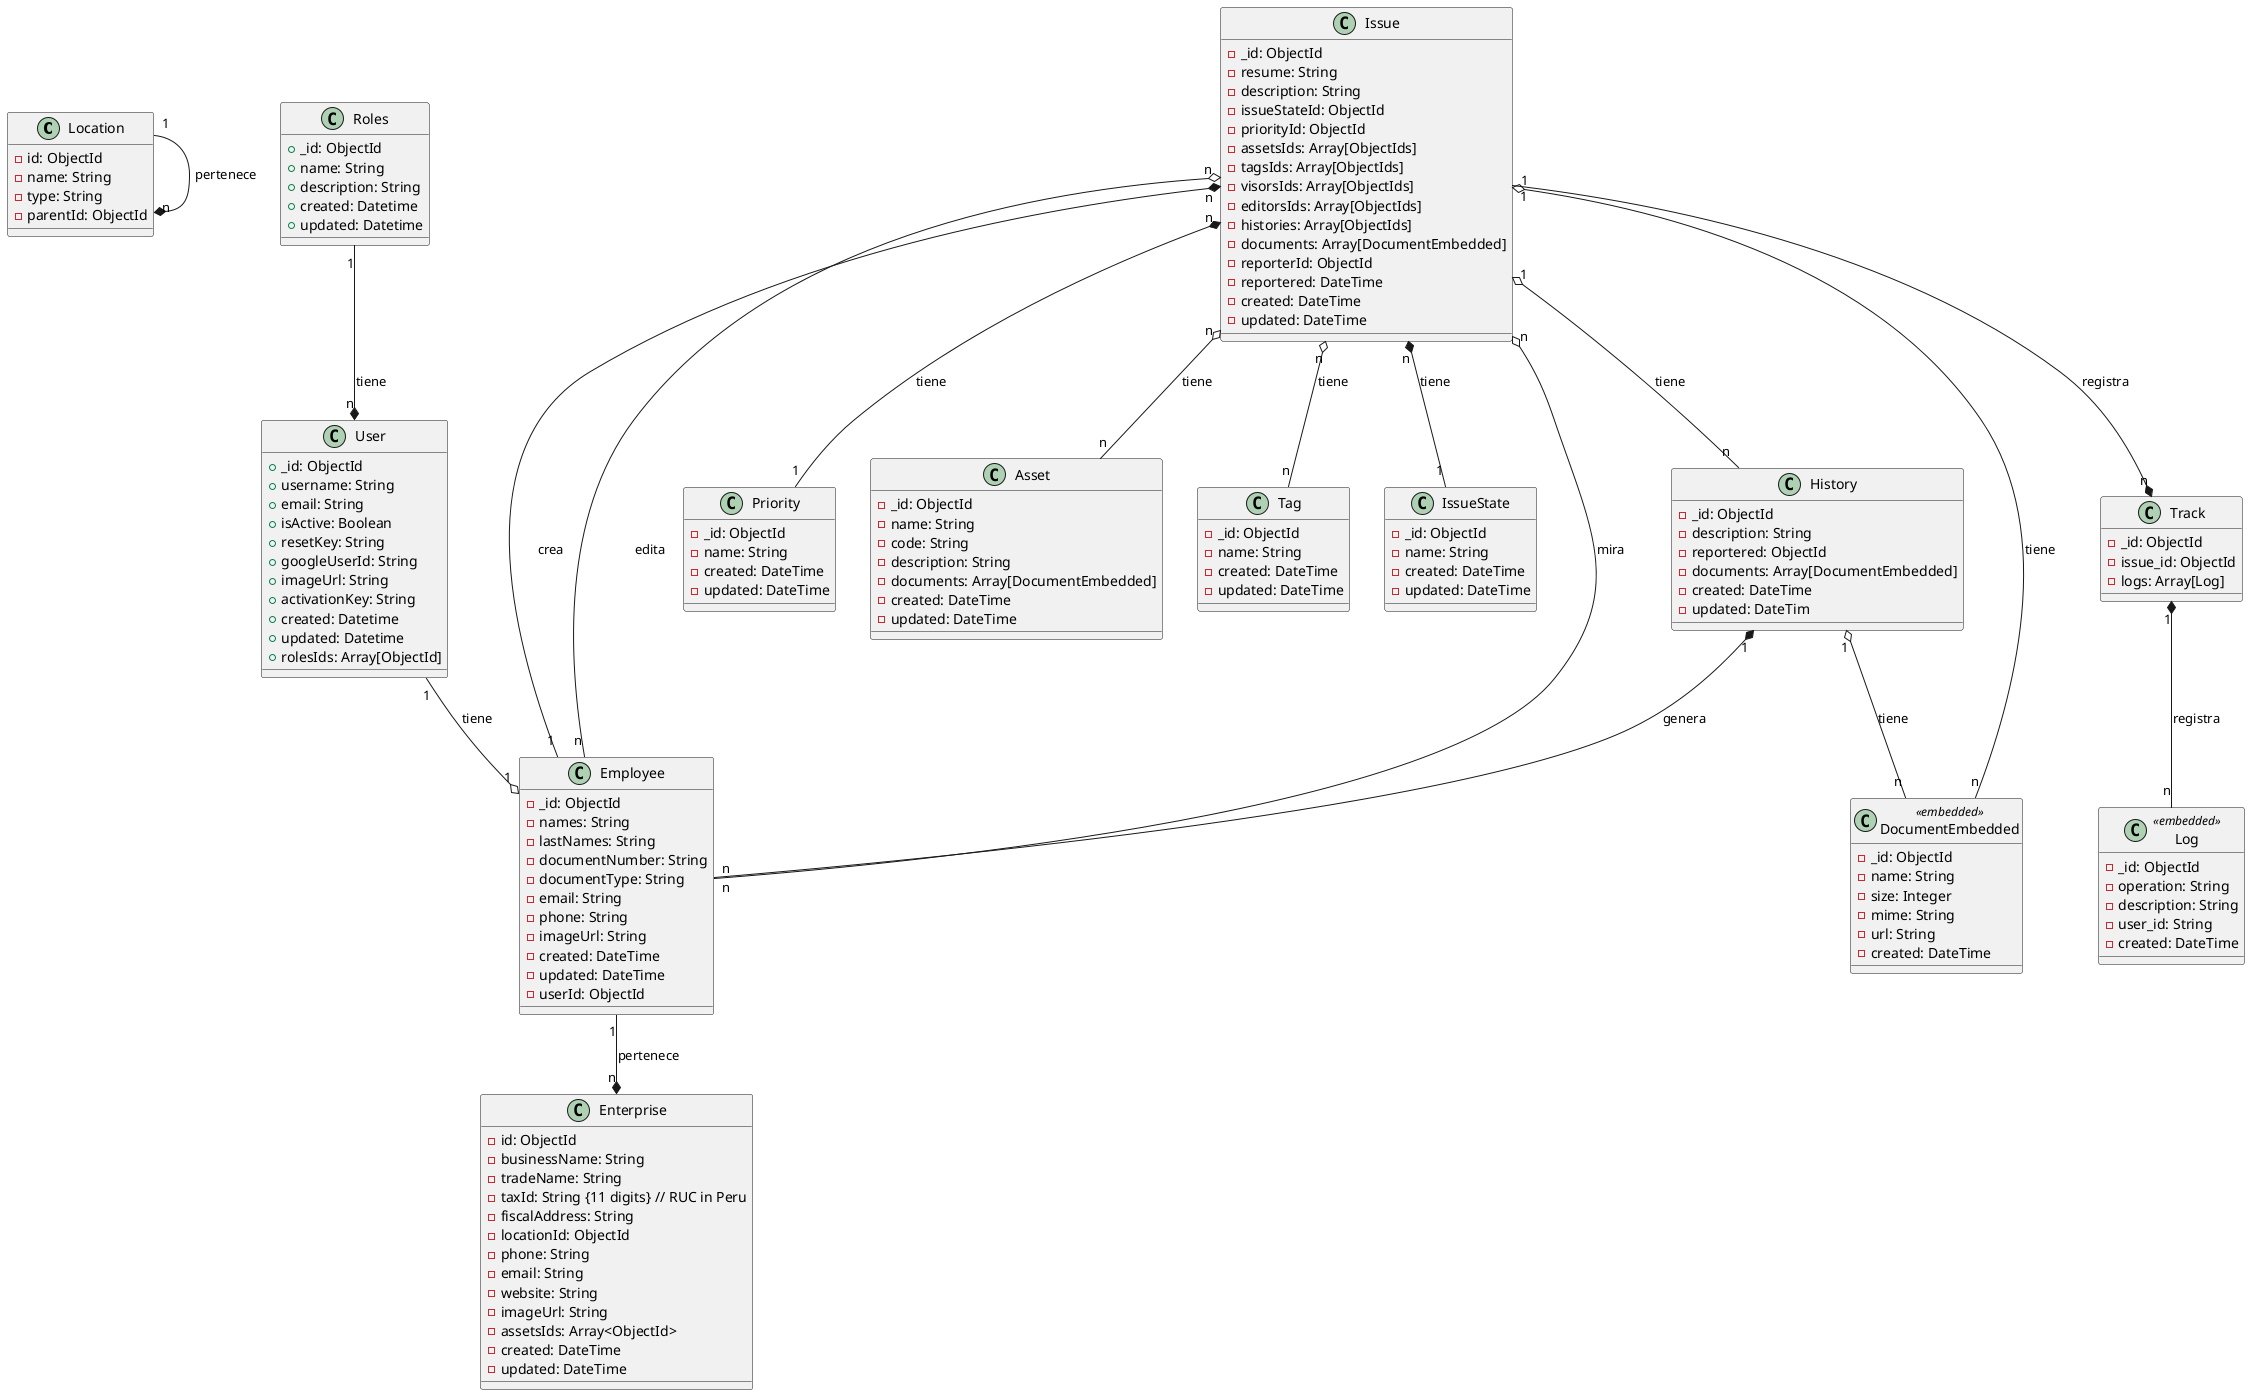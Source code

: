@startuml


class Location {
  - id: ObjectId
  - name: String
  - type: String
  - parentId: ObjectId
}

Location "1" --* "n" Location : pertenece

class Enterprise {
  - id: ObjectId
  - businessName: String
  - tradeName: String
  - taxId: String {11 digits} // RUC in Peru
  - fiscalAddress: String
  - locationId: ObjectId
  - phone: String
  - email: String
  - website: String
  - imageUrl: String
  - assetsIds: Array<ObjectId>
  - created: DateTime
  - updated: DateTime
}

class Employee {
  - _id: ObjectId
  - names: String
  - lastNames: String
  - documentNumber: String
  - documentType: String
  - email: String
  - phone: String
  - imageUrl: String
  - created: DateTime
  - updated: DateTime
  - userId: ObjectId
}

Employee "1" --* "n" Enterprise : pertenece

class Priority {
  - _id: ObjectId
  - name: String
  - created: DateTime
  - updated: DateTime
}

class Asset {
  - _id: ObjectId
  - name: String
  - code: String
  - description: String
  - documents: Array[DocumentEmbedded]
  - created: DateTime
  - updated: DateTime
}

class Tag{
  - _id: ObjectId
  - name: String
  - created: DateTime
  - updated: DateTime
}

class IssueState {
  - _id: ObjectId
  - name: String
  - created: DateTime
  - updated: DateTime
}

class Issue {
  - _id: ObjectId
  - resume: String
  - description: String
  - issueStateId: ObjectId
  - priorityId: ObjectId
  - assetsIds: Array[ObjectIds]
  - tagsIds: Array[ObjectIds]
  - visorsIds: Array[ObjectIds]
  - editorsIds: Array[ObjectIds]
  - histories: Array[ObjectIds]
  - documents: Array[DocumentEmbedded]
  - reporterId: ObjectId
  - reportered: DateTime
  - created: DateTime
  - updated: DateTime
}

class History {
  - _id: ObjectId
  - description: String
  - reportered: ObjectId
  - documents: Array[DocumentEmbedded]
  - created: DateTime
  - updated: DateTim
}

class DocumentEmbedded <<embedded>>{
  - _id: ObjectId
  - name: String
  - size: Integer
  - mime: String
  - url: String
  - created: DateTime
}

class Track {
  - _id: ObjectId
  - issue_id: ObjectId
  - logs: Array[Log]
}

class Log <<embedded>>{
  - _id: ObjectId
  - operation: String
  - description: String
  - user_id: String
  - created: DateTime
}

class User {
  + _id: ObjectId
  + username: String
  + email: String
  + isActive: Boolean
  + resetKey: String
  + googleUserId: String
  + imageUrl: String
  + activationKey: String
  + created: Datetime
  + updated: Datetime
  + rolesIds: Array[ObjectId]
}

class Roles {
  + _id: ObjectId
  + name: String
  + description: String
  + created: Datetime
  + updated: Datetime
}

Issue "n" *-- "1" Employee : crea
Issue "n" o-- "n" Employee : mira
Issue "n" o-- "n" Employee : edita
Issue "n" *-- "1" IssueState : tiene
Issue "n" *-- "1" Priority : tiene
Issue "n" o-- "n" Asset : tiene
Issue "n" o-- "n" Tag : tiene
Issue "1" o-- "n" History : tiene
Issue "1" o-- "n" DocumentEmbedded : tiene
History "1" o-- "n" DocumentEmbedded : tiene
History "1" *-- "n" Employee : genera
Track "1" *-- "n" Log : registra
Issue "1" --* "n" Track : registra
Roles "1" --* "n" User : tiene
User "1" --o "1" Employee : tiene

@enduml